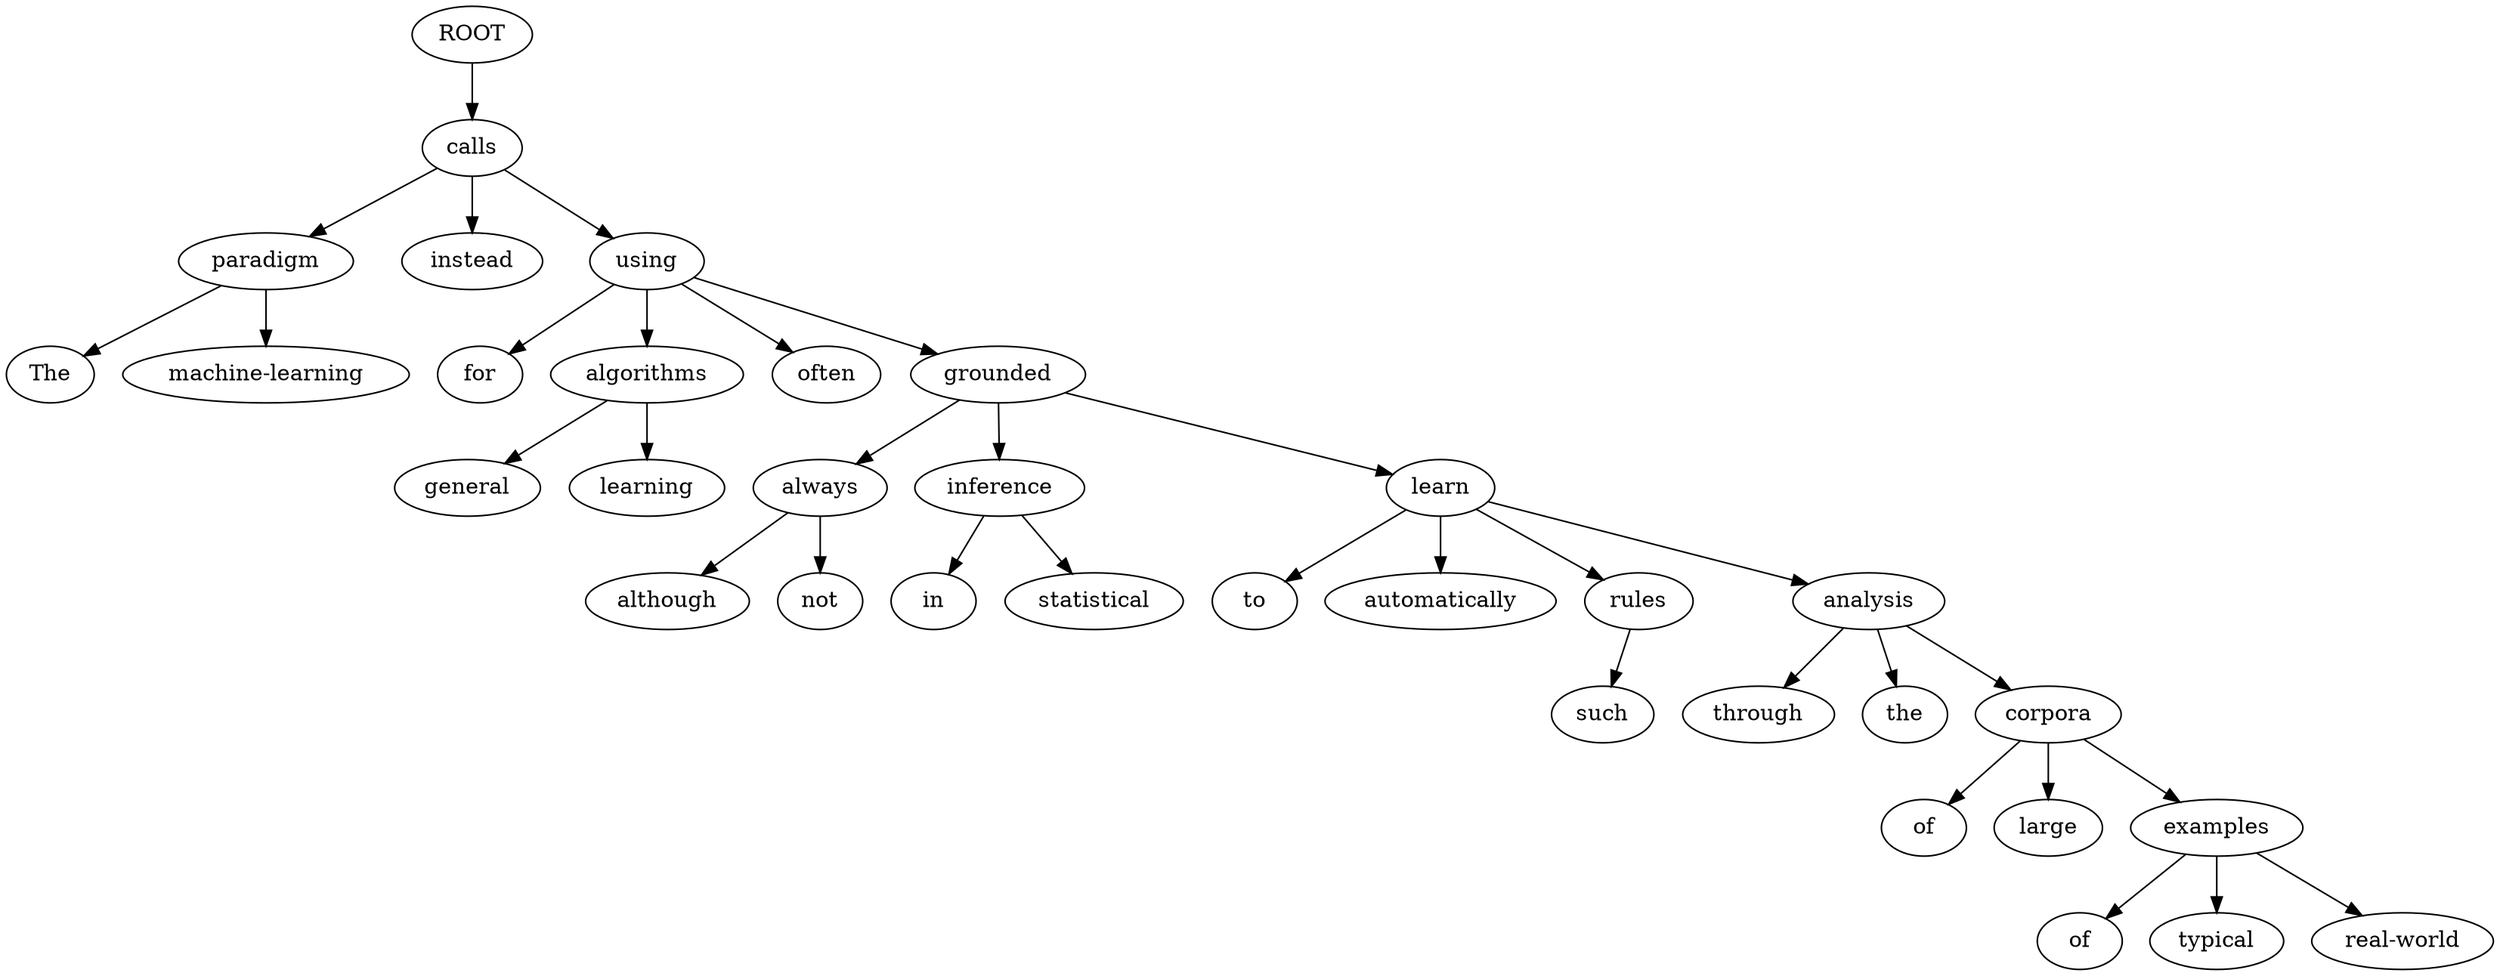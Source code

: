 digraph graph34 {
	node0 [label="ROOT"];
	node1 [label="The"];
	node2 [label="machine-learning"];
	node3 [label="paradigm"];
	node4 [label="calls"];
	node5 [label="instead"];
	node6 [label="for"];
	node7 [label="using"];
	node8 [label="general"];
	node9 [label="learning"];
	node10 [label="algorithms"];
	node12 [label="often"];
	node14 [label="although"];
	node15 [label="not"];
	node16 [label="always"];
	node18 [label="grounded"];
	node19 [label="in"];
	node20 [label="statistical"];
	node21 [label="inference"];
	node23 [label="to"];
	node24 [label="automatically"];
	node25 [label="learn"];
	node26 [label="such"];
	node27 [label="rules"];
	node28 [label="through"];
	node29 [label="the"];
	node30 [label="analysis"];
	node31 [label="of"];
	node32 [label="large"];
	node33 [label="corpora"];
	node34 [label="of"];
	node35 [label="typical"];
	node36 [label="real-world"];
	node37 [label="examples"];
	node0 -> node4;
	node3 -> node1;
	node3 -> node2;
	node4 -> node3;
	node4 -> node5;
	node7 -> node6;
	node4 -> node7;
	node10 -> node8;
	node10 -> node9;
	node7 -> node10;
	node7 -> node12;
	node16 -> node14;
	node16 -> node15;
	node18 -> node16;
	node7 -> node18;
	node21 -> node19;
	node21 -> node20;
	node18 -> node21;
	node25 -> node23;
	node25 -> node24;
	node18 -> node25;
	node27 -> node26;
	node25 -> node27;
	node30 -> node28;
	node30 -> node29;
	node25 -> node30;
	node33 -> node31;
	node33 -> node32;
	node30 -> node33;
	node37 -> node34;
	node37 -> node35;
	node37 -> node36;
	node33 -> node37;
}
